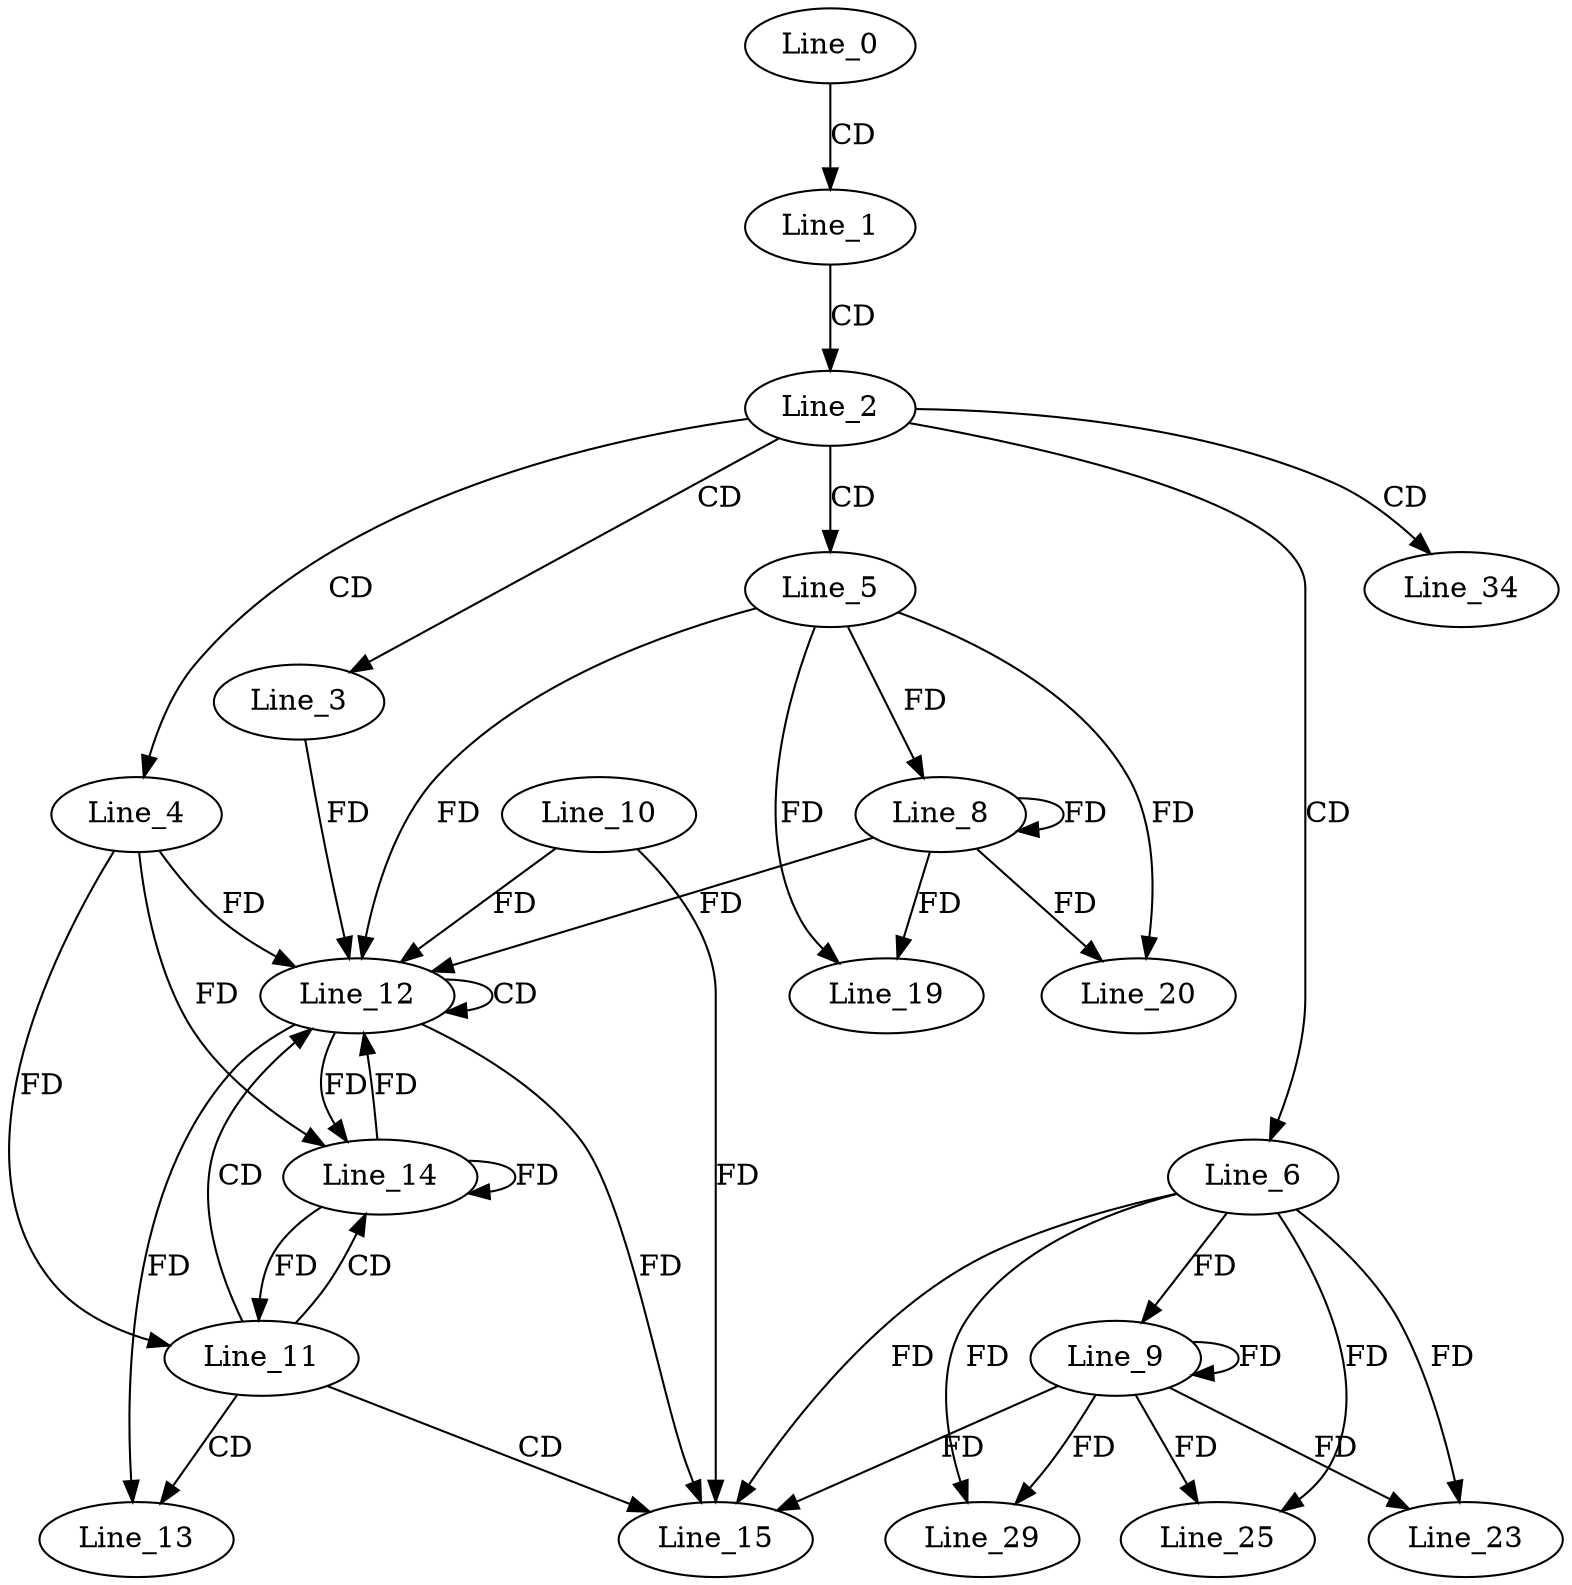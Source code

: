 digraph G {
  Line_0;
  Line_1;
  Line_2;
  Line_3;
  Line_4;
  Line_5;
  Line_6;
  Line_8;
  Line_9;
  Line_11;
  Line_12;
  Line_12;
  Line_10;
  Line_12;
  Line_13;
  Line_14;
  Line_15;
  Line_19;
  Line_20;
  Line_23;
  Line_25;
  Line_29;
  Line_34;
  Line_0 -> Line_1 [ label="CD" ];
  Line_1 -> Line_2 [ label="CD" ];
  Line_2 -> Line_3 [ label="CD" ];
  Line_2 -> Line_4 [ label="CD" ];
  Line_2 -> Line_5 [ label="CD" ];
  Line_2 -> Line_6 [ label="CD" ];
  Line_5 -> Line_8 [ label="FD" ];
  Line_8 -> Line_8 [ label="FD" ];
  Line_6 -> Line_9 [ label="FD" ];
  Line_9 -> Line_9 [ label="FD" ];
  Line_4 -> Line_11 [ label="FD" ];
  Line_11 -> Line_12 [ label="CD" ];
  Line_12 -> Line_12 [ label="CD" ];
  Line_5 -> Line_12 [ label="FD" ];
  Line_8 -> Line_12 [ label="FD" ];
  Line_10 -> Line_12 [ label="FD" ];
  Line_3 -> Line_12 [ label="FD" ];
  Line_4 -> Line_12 [ label="FD" ];
  Line_11 -> Line_13 [ label="CD" ];
  Line_12 -> Line_13 [ label="FD" ];
  Line_11 -> Line_14 [ label="CD" ];
  Line_14 -> Line_14 [ label="FD" ];
  Line_4 -> Line_14 [ label="FD" ];
  Line_12 -> Line_14 [ label="FD" ];
  Line_11 -> Line_15 [ label="CD" ];
  Line_6 -> Line_15 [ label="FD" ];
  Line_9 -> Line_15 [ label="FD" ];
  Line_10 -> Line_15 [ label="FD" ];
  Line_12 -> Line_15 [ label="FD" ];
  Line_5 -> Line_19 [ label="FD" ];
  Line_8 -> Line_19 [ label="FD" ];
  Line_5 -> Line_20 [ label="FD" ];
  Line_8 -> Line_20 [ label="FD" ];
  Line_6 -> Line_23 [ label="FD" ];
  Line_9 -> Line_23 [ label="FD" ];
  Line_6 -> Line_25 [ label="FD" ];
  Line_9 -> Line_25 [ label="FD" ];
  Line_6 -> Line_29 [ label="FD" ];
  Line_9 -> Line_29 [ label="FD" ];
  Line_2 -> Line_34 [ label="CD" ];
  Line_14 -> Line_11 [ label="FD" ];
  Line_14 -> Line_12 [ label="FD" ];
}
